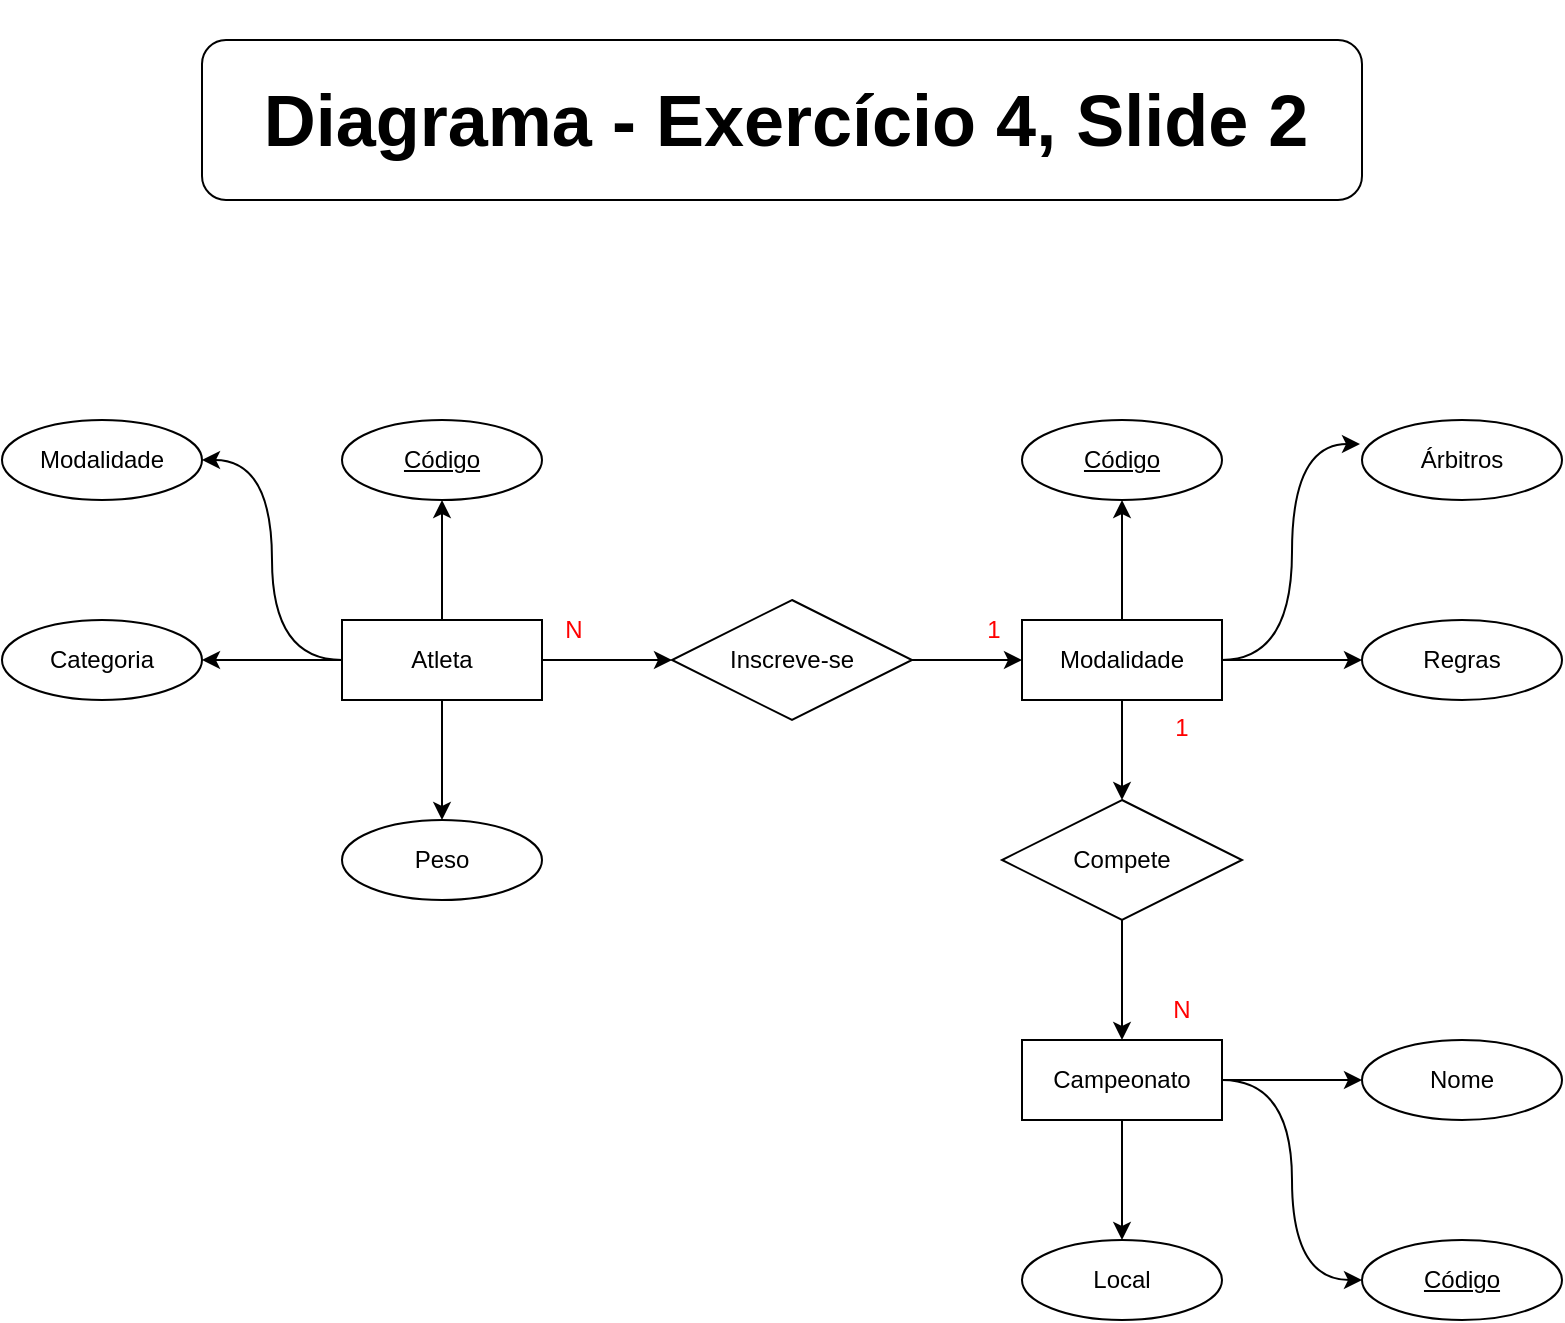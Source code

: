 <mxfile version="21.1.2" type="device">
  <diagram name="Página-1" id="eIdwWtjUX8oj1GI4yDeE">
    <mxGraphModel dx="1035" dy="569" grid="1" gridSize="10" guides="1" tooltips="1" connect="1" arrows="1" fold="1" page="1" pageScale="1" pageWidth="1169" pageHeight="827" math="0" shadow="0">
      <root>
        <mxCell id="0" />
        <mxCell id="1" parent="0" />
        <mxCell id="FRVImm3FfZDsZ1R5vmgV-6" value="Categoria" style="ellipse;whiteSpace=wrap;html=1;align=center;" parent="1" vertex="1">
          <mxGeometry x="194" y="360" width="100" height="40" as="geometry" />
        </mxCell>
        <mxCell id="FRVImm3FfZDsZ1R5vmgV-7" value="Modalidade" style="ellipse;whiteSpace=wrap;html=1;align=center;" parent="1" vertex="1">
          <mxGeometry x="194" y="260" width="100" height="40" as="geometry" />
        </mxCell>
        <mxCell id="FRVImm3FfZDsZ1R5vmgV-8" value="Código" style="ellipse;whiteSpace=wrap;html=1;align=center;fontStyle=4;" parent="1" vertex="1">
          <mxGeometry x="364" y="260" width="100" height="40" as="geometry" />
        </mxCell>
        <mxCell id="FRVImm3FfZDsZ1R5vmgV-21" style="edgeStyle=orthogonalEdgeStyle;rounded=0;orthogonalLoop=1;jettySize=auto;html=1;entryX=0.5;entryY=0;entryDx=0;entryDy=0;curved=1;" parent="1" source="FRVImm3FfZDsZ1R5vmgV-9" target="FRVImm3FfZDsZ1R5vmgV-19" edge="1">
          <mxGeometry relative="1" as="geometry" />
        </mxCell>
        <mxCell id="FRVImm3FfZDsZ1R5vmgV-22" style="edgeStyle=orthogonalEdgeStyle;rounded=0;orthogonalLoop=1;jettySize=auto;html=1;entryX=1;entryY=0.5;entryDx=0;entryDy=0;curved=1;" parent="1" source="FRVImm3FfZDsZ1R5vmgV-9" target="FRVImm3FfZDsZ1R5vmgV-6" edge="1">
          <mxGeometry relative="1" as="geometry" />
        </mxCell>
        <mxCell id="FRVImm3FfZDsZ1R5vmgV-23" style="edgeStyle=orthogonalEdgeStyle;rounded=0;orthogonalLoop=1;jettySize=auto;html=1;entryX=0.5;entryY=1;entryDx=0;entryDy=0;curved=1;" parent="1" source="FRVImm3FfZDsZ1R5vmgV-9" target="FRVImm3FfZDsZ1R5vmgV-8" edge="1">
          <mxGeometry relative="1" as="geometry" />
        </mxCell>
        <mxCell id="FRVImm3FfZDsZ1R5vmgV-25" style="edgeStyle=orthogonalEdgeStyle;rounded=0;orthogonalLoop=1;jettySize=auto;html=1;entryX=1;entryY=0.5;entryDx=0;entryDy=0;curved=1;" parent="1" source="FRVImm3FfZDsZ1R5vmgV-9" target="FRVImm3FfZDsZ1R5vmgV-7" edge="1">
          <mxGeometry relative="1" as="geometry" />
        </mxCell>
        <mxCell id="FRVImm3FfZDsZ1R5vmgV-34" style="edgeStyle=orthogonalEdgeStyle;rounded=0;orthogonalLoop=1;jettySize=auto;html=1;entryX=0;entryY=0.5;entryDx=0;entryDy=0;" parent="1" source="FRVImm3FfZDsZ1R5vmgV-9" target="FRVImm3FfZDsZ1R5vmgV-32" edge="1">
          <mxGeometry relative="1" as="geometry" />
        </mxCell>
        <mxCell id="FRVImm3FfZDsZ1R5vmgV-9" value="Atleta" style="whiteSpace=wrap;html=1;align=center;" parent="1" vertex="1">
          <mxGeometry x="364" y="360" width="100" height="40" as="geometry" />
        </mxCell>
        <mxCell id="FRVImm3FfZDsZ1R5vmgV-26" style="edgeStyle=orthogonalEdgeStyle;rounded=0;orthogonalLoop=1;jettySize=auto;html=1;entryX=0;entryY=0.5;entryDx=0;entryDy=0;curved=1;" parent="1" source="FRVImm3FfZDsZ1R5vmgV-11" target="FRVImm3FfZDsZ1R5vmgV-14" edge="1">
          <mxGeometry relative="1" as="geometry" />
        </mxCell>
        <mxCell id="FRVImm3FfZDsZ1R5vmgV-27" style="edgeStyle=orthogonalEdgeStyle;rounded=0;orthogonalLoop=1;jettySize=auto;html=1;entryX=-0.01;entryY=0.3;entryDx=0;entryDy=0;entryPerimeter=0;curved=1;" parent="1" source="FRVImm3FfZDsZ1R5vmgV-11" target="FRVImm3FfZDsZ1R5vmgV-13" edge="1">
          <mxGeometry relative="1" as="geometry" />
        </mxCell>
        <mxCell id="FRVImm3FfZDsZ1R5vmgV-28" style="edgeStyle=orthogonalEdgeStyle;rounded=0;orthogonalLoop=1;jettySize=auto;html=1;entryX=0.5;entryY=1;entryDx=0;entryDy=0;curved=1;" parent="1" source="FRVImm3FfZDsZ1R5vmgV-11" target="FRVImm3FfZDsZ1R5vmgV-12" edge="1">
          <mxGeometry relative="1" as="geometry" />
        </mxCell>
        <mxCell id="FRVImm3FfZDsZ1R5vmgV-36" style="edgeStyle=orthogonalEdgeStyle;rounded=0;orthogonalLoop=1;jettySize=auto;html=1;" parent="1" source="FRVImm3FfZDsZ1R5vmgV-11" target="FRVImm3FfZDsZ1R5vmgV-33" edge="1">
          <mxGeometry relative="1" as="geometry" />
        </mxCell>
        <mxCell id="FRVImm3FfZDsZ1R5vmgV-11" value="Modalidade" style="whiteSpace=wrap;html=1;align=center;" parent="1" vertex="1">
          <mxGeometry x="704" y="360" width="100" height="40" as="geometry" />
        </mxCell>
        <mxCell id="FRVImm3FfZDsZ1R5vmgV-12" value="Código" style="ellipse;whiteSpace=wrap;html=1;align=center;fontStyle=4;" parent="1" vertex="1">
          <mxGeometry x="704" y="260" width="100" height="40" as="geometry" />
        </mxCell>
        <mxCell id="FRVImm3FfZDsZ1R5vmgV-13" value="Árbitros" style="ellipse;whiteSpace=wrap;html=1;align=center;" parent="1" vertex="1">
          <mxGeometry x="874" y="260" width="100" height="40" as="geometry" />
        </mxCell>
        <mxCell id="FRVImm3FfZDsZ1R5vmgV-14" value="Regras" style="ellipse;whiteSpace=wrap;html=1;align=center;" parent="1" vertex="1">
          <mxGeometry x="874" y="360" width="100" height="40" as="geometry" />
        </mxCell>
        <mxCell id="FRVImm3FfZDsZ1R5vmgV-29" style="edgeStyle=orthogonalEdgeStyle;rounded=0;orthogonalLoop=1;jettySize=auto;html=1;entryX=0;entryY=0.5;entryDx=0;entryDy=0;curved=1;" parent="1" source="FRVImm3FfZDsZ1R5vmgV-16" target="FRVImm3FfZDsZ1R5vmgV-17" edge="1">
          <mxGeometry relative="1" as="geometry" />
        </mxCell>
        <mxCell id="FRVImm3FfZDsZ1R5vmgV-30" style="edgeStyle=orthogonalEdgeStyle;rounded=0;orthogonalLoop=1;jettySize=auto;html=1;curved=1;" parent="1" source="FRVImm3FfZDsZ1R5vmgV-16" target="FRVImm3FfZDsZ1R5vmgV-18" edge="1">
          <mxGeometry relative="1" as="geometry" />
        </mxCell>
        <mxCell id="FRVImm3FfZDsZ1R5vmgV-31" style="edgeStyle=orthogonalEdgeStyle;rounded=0;orthogonalLoop=1;jettySize=auto;html=1;entryX=0;entryY=0.5;entryDx=0;entryDy=0;curved=1;" parent="1" source="FRVImm3FfZDsZ1R5vmgV-16" target="FRVImm3FfZDsZ1R5vmgV-20" edge="1">
          <mxGeometry relative="1" as="geometry" />
        </mxCell>
        <mxCell id="FRVImm3FfZDsZ1R5vmgV-16" value="Campeonato" style="whiteSpace=wrap;html=1;align=center;" parent="1" vertex="1">
          <mxGeometry x="704" y="570" width="100" height="40" as="geometry" />
        </mxCell>
        <mxCell id="FRVImm3FfZDsZ1R5vmgV-17" value="Nome" style="ellipse;whiteSpace=wrap;html=1;align=center;" parent="1" vertex="1">
          <mxGeometry x="874" y="570" width="100" height="40" as="geometry" />
        </mxCell>
        <mxCell id="FRVImm3FfZDsZ1R5vmgV-18" value="Local" style="ellipse;whiteSpace=wrap;html=1;align=center;" parent="1" vertex="1">
          <mxGeometry x="704" y="670" width="100" height="40" as="geometry" />
        </mxCell>
        <mxCell id="FRVImm3FfZDsZ1R5vmgV-19" value="Peso" style="ellipse;whiteSpace=wrap;html=1;align=center;" parent="1" vertex="1">
          <mxGeometry x="364" y="460" width="100" height="40" as="geometry" />
        </mxCell>
        <mxCell id="FRVImm3FfZDsZ1R5vmgV-20" value="Código" style="ellipse;whiteSpace=wrap;html=1;align=center;fontStyle=4;" parent="1" vertex="1">
          <mxGeometry x="874" y="670" width="100" height="40" as="geometry" />
        </mxCell>
        <mxCell id="FRVImm3FfZDsZ1R5vmgV-35" style="edgeStyle=orthogonalEdgeStyle;rounded=0;orthogonalLoop=1;jettySize=auto;html=1;entryX=0;entryY=0.5;entryDx=0;entryDy=0;" parent="1" source="FRVImm3FfZDsZ1R5vmgV-32" edge="1" target="FRVImm3FfZDsZ1R5vmgV-11">
          <mxGeometry relative="1" as="geometry">
            <mxPoint x="699" y="380" as="targetPoint" />
          </mxGeometry>
        </mxCell>
        <mxCell id="FRVImm3FfZDsZ1R5vmgV-32" value="Inscreve-se" style="shape=rhombus;perimeter=rhombusPerimeter;whiteSpace=wrap;html=1;align=center;" parent="1" vertex="1">
          <mxGeometry x="529" y="350" width="120" height="60" as="geometry" />
        </mxCell>
        <mxCell id="FRVImm3FfZDsZ1R5vmgV-37" style="edgeStyle=orthogonalEdgeStyle;rounded=0;orthogonalLoop=1;jettySize=auto;html=1;entryX=0.5;entryY=0;entryDx=0;entryDy=0;" parent="1" source="FRVImm3FfZDsZ1R5vmgV-33" target="FRVImm3FfZDsZ1R5vmgV-16" edge="1">
          <mxGeometry relative="1" as="geometry" />
        </mxCell>
        <mxCell id="FRVImm3FfZDsZ1R5vmgV-33" value="Compete" style="shape=rhombus;perimeter=rhombusPerimeter;whiteSpace=wrap;html=1;align=center;" parent="1" vertex="1">
          <mxGeometry x="694" y="450" width="120" height="60" as="geometry" />
        </mxCell>
        <mxCell id="u0i-eJMSA5GQ0v6-2i2y-1" value="&lt;font color=&quot;#ff0000&quot;&gt;N&lt;/font&gt;" style="text;html=1;strokeColor=none;fillColor=none;align=center;verticalAlign=middle;whiteSpace=wrap;rounded=0;" vertex="1" parent="1">
          <mxGeometry x="450" y="350" width="60" height="30" as="geometry" />
        </mxCell>
        <mxCell id="u0i-eJMSA5GQ0v6-2i2y-2" value="&lt;font color=&quot;#ff0000&quot;&gt;1&lt;/font&gt;" style="text;html=1;strokeColor=none;fillColor=none;align=center;verticalAlign=middle;whiteSpace=wrap;rounded=0;" vertex="1" parent="1">
          <mxGeometry x="660" y="350" width="60" height="30" as="geometry" />
        </mxCell>
        <mxCell id="u0i-eJMSA5GQ0v6-2i2y-4" value="&lt;font color=&quot;#ff0000&quot;&gt;1&lt;/font&gt;" style="text;html=1;strokeColor=none;fillColor=none;align=center;verticalAlign=middle;whiteSpace=wrap;rounded=0;" vertex="1" parent="1">
          <mxGeometry x="754" y="399" width="60" height="30" as="geometry" />
        </mxCell>
        <mxCell id="u0i-eJMSA5GQ0v6-2i2y-5" value="&lt;font color=&quot;#ff0000&quot;&gt;N&lt;/font&gt;" style="text;html=1;strokeColor=none;fillColor=none;align=center;verticalAlign=middle;whiteSpace=wrap;rounded=0;" vertex="1" parent="1">
          <mxGeometry x="754" y="540" width="60" height="30" as="geometry" />
        </mxCell>
        <mxCell id="u0i-eJMSA5GQ0v6-2i2y-8" value="" style="rounded=1;whiteSpace=wrap;html=1;fontSize=36;" vertex="1" parent="1">
          <mxGeometry x="294" y="70" width="580" height="80" as="geometry" />
        </mxCell>
        <mxCell id="u0i-eJMSA5GQ0v6-2i2y-9" value="&lt;span style=&quot;font-size: 36px;&quot;&gt;&lt;b&gt;Diagrama - Exercício 4, Slide 2&lt;/b&gt;&lt;/span&gt;" style="text;html=1;strokeColor=none;fillColor=none;align=center;verticalAlign=middle;whiteSpace=wrap;rounded=0;" vertex="1" parent="1">
          <mxGeometry x="298" y="50" width="576" height="120" as="geometry" />
        </mxCell>
      </root>
    </mxGraphModel>
  </diagram>
</mxfile>
